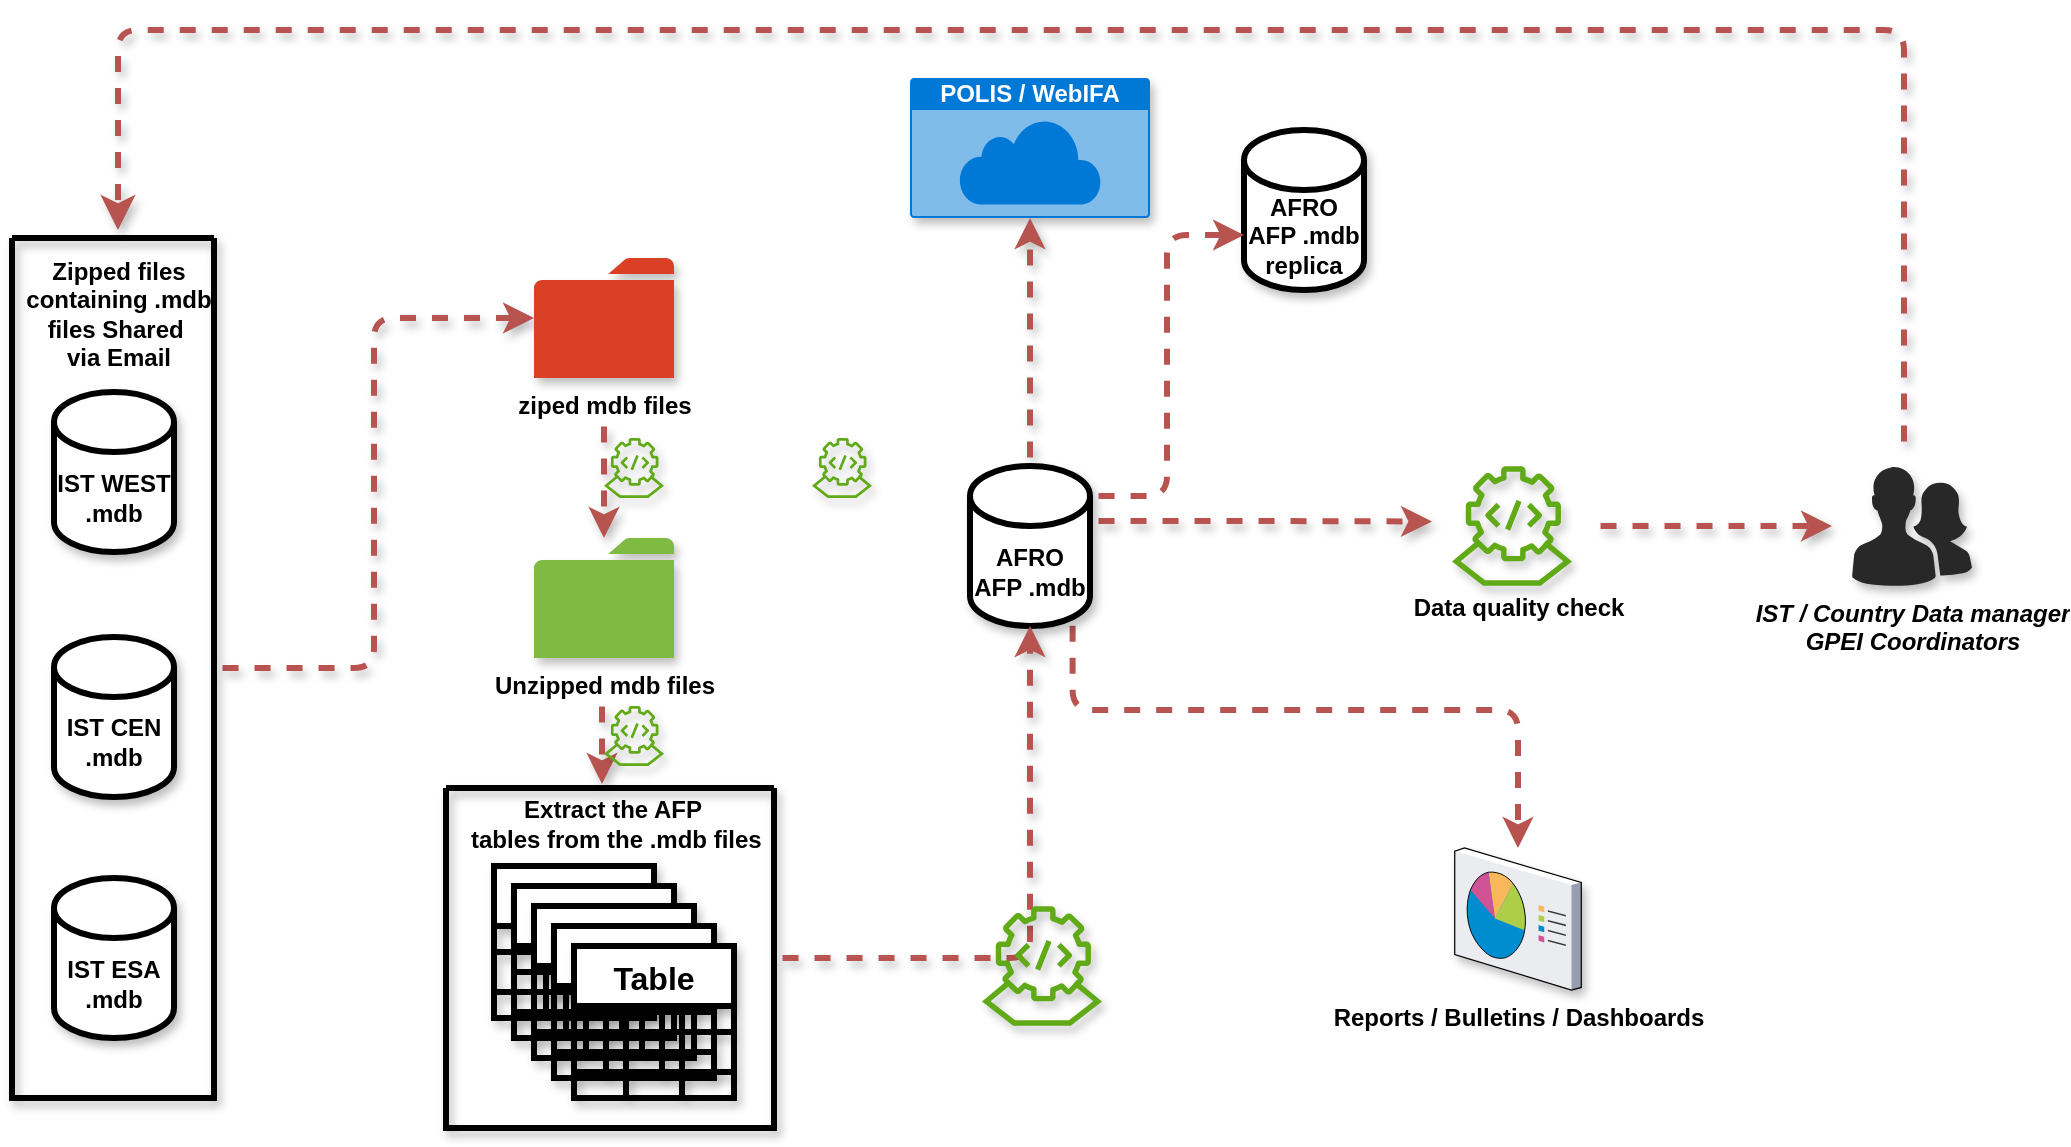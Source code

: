 <mxfile version="24.4.4" type="github">
  <diagram name="Page-1" id="_jBvtWQSh5H69a-jKxZs">
    <mxGraphModel dx="1262" dy="591" grid="1" gridSize="10" guides="1" tooltips="1" connect="1" arrows="1" fold="1" page="1" pageScale="1" pageWidth="1169" pageHeight="827" math="0" shadow="0">
      <root>
        <mxCell id="0" />
        <mxCell id="1" parent="0" />
        <mxCell id="SC9tfXkZUYzUayhjQIrH-4" value="IST CEN&lt;div&gt;.mdb&lt;/div&gt;" style="shape=cylinder3;whiteSpace=wrap;html=1;boundedLbl=1;backgroundOutline=1;size=15;shadow=1;strokeWidth=3;fontStyle=1" parent="1" vertex="1">
          <mxGeometry x="115" y="413.5" width="60" height="80" as="geometry" />
        </mxCell>
        <mxCell id="SC9tfXkZUYzUayhjQIrH-97" style="edgeStyle=orthogonalEdgeStyle;rounded=1;orthogonalLoop=0;jettySize=auto;html=1;exitX=1;exitY=0;exitDx=0;exitDy=27.5;exitPerimeter=0;fixDash=1;flowAnimation=1;fillColor=#f8cecc;strokeColor=#b85450;curved=0;shadow=1;strokeWidth=3;" parent="1" source="SC9tfXkZUYzUayhjQIrH-6" edge="1">
          <mxGeometry relative="1" as="geometry">
            <mxPoint x="804" y="355.75" as="targetPoint" />
          </mxGeometry>
        </mxCell>
        <mxCell id="qxyx-t3NvDunB_X7FSS7-4" style="edgeStyle=orthogonalEdgeStyle;rounded=1;orthogonalLoop=1;jettySize=auto;html=1;exitX=0.855;exitY=1;exitDx=0;exitDy=-4.35;exitPerimeter=0;strokeWidth=3;curved=0;flowAnimation=1;fillColor=#f8cecc;strokeColor=#b85450;" edge="1" parent="1" source="SC9tfXkZUYzUayhjQIrH-6" target="SC9tfXkZUYzUayhjQIrH-104">
          <mxGeometry relative="1" as="geometry">
            <Array as="points">
              <mxPoint x="624" y="450" />
              <mxPoint x="847" y="450" />
            </Array>
          </mxGeometry>
        </mxCell>
        <mxCell id="SC9tfXkZUYzUayhjQIrH-6" value="AFRO AFP .mdb" style="shape=cylinder3;whiteSpace=wrap;html=1;boundedLbl=1;backgroundOutline=1;size=15;shadow=1;strokeWidth=3;fontStyle=1" parent="1" vertex="1">
          <mxGeometry x="573" y="328" width="60" height="80" as="geometry" />
        </mxCell>
        <mxCell id="SC9tfXkZUYzUayhjQIrH-80" style="edgeStyle=orthogonalEdgeStyle;rounded=1;orthogonalLoop=0;jettySize=auto;html=1;exitX=1;exitY=0.5;exitDx=0;exitDy=0;fixDash=1;flowAnimation=1;fillColor=#f8cecc;strokeColor=#b85450;curved=0;shadow=1;strokeWidth=3;" parent="1" source="SC9tfXkZUYzUayhjQIrH-8" target="SC9tfXkZUYzUayhjQIrH-10" edge="1">
          <mxGeometry relative="1" as="geometry" />
        </mxCell>
        <mxCell id="SC9tfXkZUYzUayhjQIrH-8" value="" style="swimlane;startSize=0;shadow=1;strokeWidth=3;fontStyle=1" parent="1" vertex="1">
          <mxGeometry x="94" y="214" width="101" height="430" as="geometry" />
        </mxCell>
        <mxCell id="SC9tfXkZUYzUayhjQIrH-3" value="IST WEST&lt;div&gt;.mdb&lt;/div&gt;" style="shape=cylinder3;whiteSpace=wrap;html=1;boundedLbl=1;backgroundOutline=1;size=15;shadow=1;strokeWidth=3;fontStyle=1" parent="SC9tfXkZUYzUayhjQIrH-8" vertex="1">
          <mxGeometry x="21" y="77" width="60" height="80" as="geometry" />
        </mxCell>
        <mxCell id="SC9tfXkZUYzUayhjQIrH-5" value="IST ESA&lt;div&gt;.mdb&lt;/div&gt;" style="shape=cylinder3;whiteSpace=wrap;html=1;boundedLbl=1;backgroundOutline=1;size=15;shadow=1;strokeWidth=3;fontStyle=1" parent="SC9tfXkZUYzUayhjQIrH-8" vertex="1">
          <mxGeometry x="21" y="320" width="60" height="80" as="geometry" />
        </mxCell>
        <mxCell id="SC9tfXkZUYzUayhjQIrH-9" value="Zipped files&lt;div&gt;containing .mdb&lt;/div&gt;&lt;div&gt;files Shared&amp;nbsp;&lt;div&gt;via Email&lt;/div&gt;&lt;/div&gt;" style="text;html=1;align=center;verticalAlign=middle;resizable=0;points=[];autosize=1;strokeColor=none;fillColor=none;fontStyle=1;shadow=1;strokeWidth=3;" parent="1" vertex="1">
          <mxGeometry x="92" y="217" width="110" height="70" as="geometry" />
        </mxCell>
        <mxCell id="SC9tfXkZUYzUayhjQIrH-10" value="ziped mdb files" style="pointerEvents=1;shadow=1;dashed=0;html=1;strokeColor=none;labelPosition=center;verticalLabelPosition=bottom;verticalAlign=top;outlineConnect=0;align=center;shape=mxgraph.office.concepts.folder;fillColor=#DA4026;strokeWidth=3;fontStyle=1" parent="1" vertex="1">
          <mxGeometry x="355" y="224" width="70" height="60" as="geometry" />
        </mxCell>
        <mxCell id="SC9tfXkZUYzUayhjQIrH-11" value="Unzipped mdb files" style="pointerEvents=1;shadow=1;dashed=0;html=1;strokeColor=none;labelPosition=center;verticalLabelPosition=bottom;verticalAlign=top;outlineConnect=0;align=center;shape=mxgraph.office.concepts.folder;fillColor=#7FBA42;strokeWidth=3;fontStyle=1" parent="1" vertex="1">
          <mxGeometry x="355" y="364" width="70" height="60" as="geometry" />
        </mxCell>
        <mxCell id="SC9tfXkZUYzUayhjQIrH-12" value="Table" style="shape=table;startSize=30;container=1;collapsible=0;childLayout=tableLayout;strokeColor=default;fontSize=16;shadow=1;strokeWidth=3;fontStyle=1" parent="1" vertex="1">
          <mxGeometry x="335" y="528" width="80" height="76" as="geometry" />
        </mxCell>
        <mxCell id="SC9tfXkZUYzUayhjQIrH-13" value="" style="shape=tableRow;horizontal=0;startSize=0;swimlaneHead=0;swimlaneBody=0;strokeColor=inherit;top=0;left=0;bottom=0;right=0;collapsible=0;dropTarget=0;fillColor=none;points=[[0,0.5],[1,0.5]];portConstraint=eastwest;fontSize=16;shadow=1;strokeWidth=3;fontStyle=1" parent="SC9tfXkZUYzUayhjQIrH-12" vertex="1">
          <mxGeometry y="30" width="80" height="13" as="geometry" />
        </mxCell>
        <mxCell id="SC9tfXkZUYzUayhjQIrH-14" value="" style="shape=partialRectangle;html=1;whiteSpace=wrap;connectable=0;strokeColor=inherit;overflow=hidden;fillColor=none;top=0;left=0;bottom=0;right=0;pointerEvents=1;fontSize=16;shadow=1;strokeWidth=3;fontStyle=1" parent="SC9tfXkZUYzUayhjQIrH-13" vertex="1">
          <mxGeometry width="26" height="13" as="geometry">
            <mxRectangle width="26" height="13" as="alternateBounds" />
          </mxGeometry>
        </mxCell>
        <mxCell id="SC9tfXkZUYzUayhjQIrH-15" value="" style="shape=partialRectangle;html=1;whiteSpace=wrap;connectable=0;strokeColor=inherit;overflow=hidden;fillColor=none;top=0;left=0;bottom=0;right=0;pointerEvents=1;fontSize=16;shadow=1;strokeWidth=3;fontStyle=1" parent="SC9tfXkZUYzUayhjQIrH-13" vertex="1">
          <mxGeometry x="26" width="28" height="13" as="geometry">
            <mxRectangle width="28" height="13" as="alternateBounds" />
          </mxGeometry>
        </mxCell>
        <mxCell id="SC9tfXkZUYzUayhjQIrH-16" value="" style="shape=partialRectangle;html=1;whiteSpace=wrap;connectable=0;strokeColor=inherit;overflow=hidden;fillColor=none;top=0;left=0;bottom=0;right=0;pointerEvents=1;fontSize=16;shadow=1;strokeWidth=3;fontStyle=1" parent="SC9tfXkZUYzUayhjQIrH-13" vertex="1">
          <mxGeometry x="54" width="26" height="13" as="geometry">
            <mxRectangle width="26" height="13" as="alternateBounds" />
          </mxGeometry>
        </mxCell>
        <mxCell id="SC9tfXkZUYzUayhjQIrH-17" value="" style="shape=tableRow;horizontal=0;startSize=0;swimlaneHead=0;swimlaneBody=0;strokeColor=inherit;top=0;left=0;bottom=0;right=0;collapsible=0;dropTarget=0;fillColor=none;points=[[0,0.5],[1,0.5]];portConstraint=eastwest;fontSize=16;shadow=1;strokeWidth=3;fontStyle=1" parent="SC9tfXkZUYzUayhjQIrH-12" vertex="1">
          <mxGeometry y="43" width="80" height="20" as="geometry" />
        </mxCell>
        <mxCell id="SC9tfXkZUYzUayhjQIrH-18" value="" style="shape=partialRectangle;html=1;whiteSpace=wrap;connectable=0;strokeColor=inherit;overflow=hidden;fillColor=none;top=0;left=0;bottom=0;right=0;pointerEvents=1;fontSize=16;shadow=1;strokeWidth=3;fontStyle=1" parent="SC9tfXkZUYzUayhjQIrH-17" vertex="1">
          <mxGeometry width="26" height="20" as="geometry">
            <mxRectangle width="26" height="20" as="alternateBounds" />
          </mxGeometry>
        </mxCell>
        <mxCell id="SC9tfXkZUYzUayhjQIrH-19" value="" style="shape=partialRectangle;html=1;whiteSpace=wrap;connectable=0;strokeColor=inherit;overflow=hidden;fillColor=none;top=0;left=0;bottom=0;right=0;pointerEvents=1;fontSize=16;shadow=1;strokeWidth=3;fontStyle=1" parent="SC9tfXkZUYzUayhjQIrH-17" vertex="1">
          <mxGeometry x="26" width="28" height="20" as="geometry">
            <mxRectangle width="28" height="20" as="alternateBounds" />
          </mxGeometry>
        </mxCell>
        <mxCell id="SC9tfXkZUYzUayhjQIrH-20" value="" style="shape=partialRectangle;html=1;whiteSpace=wrap;connectable=0;strokeColor=inherit;overflow=hidden;fillColor=none;top=0;left=0;bottom=0;right=0;pointerEvents=1;fontSize=16;shadow=1;strokeWidth=3;fontStyle=1" parent="SC9tfXkZUYzUayhjQIrH-17" vertex="1">
          <mxGeometry x="54" width="26" height="20" as="geometry">
            <mxRectangle width="26" height="20" as="alternateBounds" />
          </mxGeometry>
        </mxCell>
        <mxCell id="SC9tfXkZUYzUayhjQIrH-21" value="" style="shape=tableRow;horizontal=0;startSize=0;swimlaneHead=0;swimlaneBody=0;strokeColor=inherit;top=0;left=0;bottom=0;right=0;collapsible=0;dropTarget=0;fillColor=none;points=[[0,0.5],[1,0.5]];portConstraint=eastwest;fontSize=16;shadow=1;strokeWidth=3;fontStyle=1" parent="SC9tfXkZUYzUayhjQIrH-12" vertex="1">
          <mxGeometry y="63" width="80" height="13" as="geometry" />
        </mxCell>
        <mxCell id="SC9tfXkZUYzUayhjQIrH-22" value="" style="shape=partialRectangle;html=1;whiteSpace=wrap;connectable=0;strokeColor=inherit;overflow=hidden;fillColor=none;top=0;left=0;bottom=0;right=0;pointerEvents=1;fontSize=16;shadow=1;strokeWidth=3;fontStyle=1" parent="SC9tfXkZUYzUayhjQIrH-21" vertex="1">
          <mxGeometry width="26" height="13" as="geometry">
            <mxRectangle width="26" height="13" as="alternateBounds" />
          </mxGeometry>
        </mxCell>
        <mxCell id="SC9tfXkZUYzUayhjQIrH-23" value="" style="shape=partialRectangle;html=1;whiteSpace=wrap;connectable=0;strokeColor=inherit;overflow=hidden;fillColor=none;top=0;left=0;bottom=0;right=0;pointerEvents=1;fontSize=16;shadow=1;strokeWidth=3;fontStyle=1" parent="SC9tfXkZUYzUayhjQIrH-21" vertex="1">
          <mxGeometry x="26" width="28" height="13" as="geometry">
            <mxRectangle width="28" height="13" as="alternateBounds" />
          </mxGeometry>
        </mxCell>
        <mxCell id="SC9tfXkZUYzUayhjQIrH-24" value="" style="shape=partialRectangle;html=1;whiteSpace=wrap;connectable=0;strokeColor=inherit;overflow=hidden;fillColor=none;top=0;left=0;bottom=0;right=0;pointerEvents=1;fontSize=16;shadow=1;strokeWidth=3;fontStyle=1" parent="SC9tfXkZUYzUayhjQIrH-21" vertex="1">
          <mxGeometry x="54" width="26" height="13" as="geometry">
            <mxRectangle width="26" height="13" as="alternateBounds" />
          </mxGeometry>
        </mxCell>
        <mxCell id="SC9tfXkZUYzUayhjQIrH-25" value="Table" style="shape=table;startSize=30;container=1;collapsible=0;childLayout=tableLayout;strokeColor=default;fontSize=16;shadow=1;strokeWidth=3;fontStyle=1" parent="1" vertex="1">
          <mxGeometry x="345" y="538" width="80" height="76" as="geometry" />
        </mxCell>
        <mxCell id="SC9tfXkZUYzUayhjQIrH-26" value="" style="shape=tableRow;horizontal=0;startSize=0;swimlaneHead=0;swimlaneBody=0;strokeColor=inherit;top=0;left=0;bottom=0;right=0;collapsible=0;dropTarget=0;fillColor=none;points=[[0,0.5],[1,0.5]];portConstraint=eastwest;fontSize=16;shadow=1;strokeWidth=3;fontStyle=1" parent="SC9tfXkZUYzUayhjQIrH-25" vertex="1">
          <mxGeometry y="30" width="80" height="13" as="geometry" />
        </mxCell>
        <mxCell id="SC9tfXkZUYzUayhjQIrH-27" value="" style="shape=partialRectangle;html=1;whiteSpace=wrap;connectable=0;strokeColor=inherit;overflow=hidden;fillColor=none;top=0;left=0;bottom=0;right=0;pointerEvents=1;fontSize=16;shadow=1;strokeWidth=3;fontStyle=1" parent="SC9tfXkZUYzUayhjQIrH-26" vertex="1">
          <mxGeometry width="26" height="13" as="geometry">
            <mxRectangle width="26" height="13" as="alternateBounds" />
          </mxGeometry>
        </mxCell>
        <mxCell id="SC9tfXkZUYzUayhjQIrH-28" value="" style="shape=partialRectangle;html=1;whiteSpace=wrap;connectable=0;strokeColor=inherit;overflow=hidden;fillColor=none;top=0;left=0;bottom=0;right=0;pointerEvents=1;fontSize=16;shadow=1;strokeWidth=3;fontStyle=1" parent="SC9tfXkZUYzUayhjQIrH-26" vertex="1">
          <mxGeometry x="26" width="28" height="13" as="geometry">
            <mxRectangle width="28" height="13" as="alternateBounds" />
          </mxGeometry>
        </mxCell>
        <mxCell id="SC9tfXkZUYzUayhjQIrH-29" value="" style="shape=partialRectangle;html=1;whiteSpace=wrap;connectable=0;strokeColor=inherit;overflow=hidden;fillColor=none;top=0;left=0;bottom=0;right=0;pointerEvents=1;fontSize=16;shadow=1;strokeWidth=3;fontStyle=1" parent="SC9tfXkZUYzUayhjQIrH-26" vertex="1">
          <mxGeometry x="54" width="26" height="13" as="geometry">
            <mxRectangle width="26" height="13" as="alternateBounds" />
          </mxGeometry>
        </mxCell>
        <mxCell id="SC9tfXkZUYzUayhjQIrH-30" value="" style="shape=tableRow;horizontal=0;startSize=0;swimlaneHead=0;swimlaneBody=0;strokeColor=inherit;top=0;left=0;bottom=0;right=0;collapsible=0;dropTarget=0;fillColor=none;points=[[0,0.5],[1,0.5]];portConstraint=eastwest;fontSize=16;shadow=1;strokeWidth=3;fontStyle=1" parent="SC9tfXkZUYzUayhjQIrH-25" vertex="1">
          <mxGeometry y="43" width="80" height="20" as="geometry" />
        </mxCell>
        <mxCell id="SC9tfXkZUYzUayhjQIrH-31" value="" style="shape=partialRectangle;html=1;whiteSpace=wrap;connectable=0;strokeColor=inherit;overflow=hidden;fillColor=none;top=0;left=0;bottom=0;right=0;pointerEvents=1;fontSize=16;shadow=1;strokeWidth=3;fontStyle=1" parent="SC9tfXkZUYzUayhjQIrH-30" vertex="1">
          <mxGeometry width="26" height="20" as="geometry">
            <mxRectangle width="26" height="20" as="alternateBounds" />
          </mxGeometry>
        </mxCell>
        <mxCell id="SC9tfXkZUYzUayhjQIrH-32" value="" style="shape=partialRectangle;html=1;whiteSpace=wrap;connectable=0;strokeColor=inherit;overflow=hidden;fillColor=none;top=0;left=0;bottom=0;right=0;pointerEvents=1;fontSize=16;shadow=1;strokeWidth=3;fontStyle=1" parent="SC9tfXkZUYzUayhjQIrH-30" vertex="1">
          <mxGeometry x="26" width="28" height="20" as="geometry">
            <mxRectangle width="28" height="20" as="alternateBounds" />
          </mxGeometry>
        </mxCell>
        <mxCell id="SC9tfXkZUYzUayhjQIrH-33" value="" style="shape=partialRectangle;html=1;whiteSpace=wrap;connectable=0;strokeColor=inherit;overflow=hidden;fillColor=none;top=0;left=0;bottom=0;right=0;pointerEvents=1;fontSize=16;shadow=1;strokeWidth=3;fontStyle=1" parent="SC9tfXkZUYzUayhjQIrH-30" vertex="1">
          <mxGeometry x="54" width="26" height="20" as="geometry">
            <mxRectangle width="26" height="20" as="alternateBounds" />
          </mxGeometry>
        </mxCell>
        <mxCell id="SC9tfXkZUYzUayhjQIrH-34" value="" style="shape=tableRow;horizontal=0;startSize=0;swimlaneHead=0;swimlaneBody=0;strokeColor=inherit;top=0;left=0;bottom=0;right=0;collapsible=0;dropTarget=0;fillColor=none;points=[[0,0.5],[1,0.5]];portConstraint=eastwest;fontSize=16;shadow=1;strokeWidth=3;fontStyle=1" parent="SC9tfXkZUYzUayhjQIrH-25" vertex="1">
          <mxGeometry y="63" width="80" height="13" as="geometry" />
        </mxCell>
        <mxCell id="SC9tfXkZUYzUayhjQIrH-35" value="" style="shape=partialRectangle;html=1;whiteSpace=wrap;connectable=0;strokeColor=inherit;overflow=hidden;fillColor=none;top=0;left=0;bottom=0;right=0;pointerEvents=1;fontSize=16;shadow=1;strokeWidth=3;fontStyle=1" parent="SC9tfXkZUYzUayhjQIrH-34" vertex="1">
          <mxGeometry width="26" height="13" as="geometry">
            <mxRectangle width="26" height="13" as="alternateBounds" />
          </mxGeometry>
        </mxCell>
        <mxCell id="SC9tfXkZUYzUayhjQIrH-36" value="" style="shape=partialRectangle;html=1;whiteSpace=wrap;connectable=0;strokeColor=inherit;overflow=hidden;fillColor=none;top=0;left=0;bottom=0;right=0;pointerEvents=1;fontSize=16;shadow=1;strokeWidth=3;fontStyle=1" parent="SC9tfXkZUYzUayhjQIrH-34" vertex="1">
          <mxGeometry x="26" width="28" height="13" as="geometry">
            <mxRectangle width="28" height="13" as="alternateBounds" />
          </mxGeometry>
        </mxCell>
        <mxCell id="SC9tfXkZUYzUayhjQIrH-37" value="" style="shape=partialRectangle;html=1;whiteSpace=wrap;connectable=0;strokeColor=inherit;overflow=hidden;fillColor=none;top=0;left=0;bottom=0;right=0;pointerEvents=1;fontSize=16;shadow=1;strokeWidth=3;fontStyle=1" parent="SC9tfXkZUYzUayhjQIrH-34" vertex="1">
          <mxGeometry x="54" width="26" height="13" as="geometry">
            <mxRectangle width="26" height="13" as="alternateBounds" />
          </mxGeometry>
        </mxCell>
        <mxCell id="SC9tfXkZUYzUayhjQIrH-38" value="Table" style="shape=table;startSize=30;container=1;collapsible=0;childLayout=tableLayout;strokeColor=default;fontSize=16;shadow=1;strokeWidth=3;fontStyle=1" parent="1" vertex="1">
          <mxGeometry x="355" y="548" width="80" height="76" as="geometry" />
        </mxCell>
        <mxCell id="SC9tfXkZUYzUayhjQIrH-39" value="" style="shape=tableRow;horizontal=0;startSize=0;swimlaneHead=0;swimlaneBody=0;strokeColor=inherit;top=0;left=0;bottom=0;right=0;collapsible=0;dropTarget=0;fillColor=none;points=[[0,0.5],[1,0.5]];portConstraint=eastwest;fontSize=16;shadow=1;strokeWidth=3;fontStyle=1" parent="SC9tfXkZUYzUayhjQIrH-38" vertex="1">
          <mxGeometry y="30" width="80" height="13" as="geometry" />
        </mxCell>
        <mxCell id="SC9tfXkZUYzUayhjQIrH-40" value="" style="shape=partialRectangle;html=1;whiteSpace=wrap;connectable=0;strokeColor=inherit;overflow=hidden;fillColor=none;top=0;left=0;bottom=0;right=0;pointerEvents=1;fontSize=16;shadow=1;strokeWidth=3;fontStyle=1" parent="SC9tfXkZUYzUayhjQIrH-39" vertex="1">
          <mxGeometry width="26" height="13" as="geometry">
            <mxRectangle width="26" height="13" as="alternateBounds" />
          </mxGeometry>
        </mxCell>
        <mxCell id="SC9tfXkZUYzUayhjQIrH-41" value="" style="shape=partialRectangle;html=1;whiteSpace=wrap;connectable=0;strokeColor=inherit;overflow=hidden;fillColor=none;top=0;left=0;bottom=0;right=0;pointerEvents=1;fontSize=16;shadow=1;strokeWidth=3;fontStyle=1" parent="SC9tfXkZUYzUayhjQIrH-39" vertex="1">
          <mxGeometry x="26" width="28" height="13" as="geometry">
            <mxRectangle width="28" height="13" as="alternateBounds" />
          </mxGeometry>
        </mxCell>
        <mxCell id="SC9tfXkZUYzUayhjQIrH-42" value="" style="shape=partialRectangle;html=1;whiteSpace=wrap;connectable=0;strokeColor=inherit;overflow=hidden;fillColor=none;top=0;left=0;bottom=0;right=0;pointerEvents=1;fontSize=16;shadow=1;strokeWidth=3;fontStyle=1" parent="SC9tfXkZUYzUayhjQIrH-39" vertex="1">
          <mxGeometry x="54" width="26" height="13" as="geometry">
            <mxRectangle width="26" height="13" as="alternateBounds" />
          </mxGeometry>
        </mxCell>
        <mxCell id="SC9tfXkZUYzUayhjQIrH-43" value="" style="shape=tableRow;horizontal=0;startSize=0;swimlaneHead=0;swimlaneBody=0;strokeColor=inherit;top=0;left=0;bottom=0;right=0;collapsible=0;dropTarget=0;fillColor=none;points=[[0,0.5],[1,0.5]];portConstraint=eastwest;fontSize=16;shadow=1;strokeWidth=3;fontStyle=1" parent="SC9tfXkZUYzUayhjQIrH-38" vertex="1">
          <mxGeometry y="43" width="80" height="20" as="geometry" />
        </mxCell>
        <mxCell id="SC9tfXkZUYzUayhjQIrH-44" value="" style="shape=partialRectangle;html=1;whiteSpace=wrap;connectable=0;strokeColor=inherit;overflow=hidden;fillColor=none;top=0;left=0;bottom=0;right=0;pointerEvents=1;fontSize=16;shadow=1;strokeWidth=3;fontStyle=1" parent="SC9tfXkZUYzUayhjQIrH-43" vertex="1">
          <mxGeometry width="26" height="20" as="geometry">
            <mxRectangle width="26" height="20" as="alternateBounds" />
          </mxGeometry>
        </mxCell>
        <mxCell id="SC9tfXkZUYzUayhjQIrH-45" value="" style="shape=partialRectangle;html=1;whiteSpace=wrap;connectable=0;strokeColor=inherit;overflow=hidden;fillColor=none;top=0;left=0;bottom=0;right=0;pointerEvents=1;fontSize=16;shadow=1;strokeWidth=3;fontStyle=1" parent="SC9tfXkZUYzUayhjQIrH-43" vertex="1">
          <mxGeometry x="26" width="28" height="20" as="geometry">
            <mxRectangle width="28" height="20" as="alternateBounds" />
          </mxGeometry>
        </mxCell>
        <mxCell id="SC9tfXkZUYzUayhjQIrH-46" value="" style="shape=partialRectangle;html=1;whiteSpace=wrap;connectable=0;strokeColor=inherit;overflow=hidden;fillColor=none;top=0;left=0;bottom=0;right=0;pointerEvents=1;fontSize=16;shadow=1;strokeWidth=3;fontStyle=1" parent="SC9tfXkZUYzUayhjQIrH-43" vertex="1">
          <mxGeometry x="54" width="26" height="20" as="geometry">
            <mxRectangle width="26" height="20" as="alternateBounds" />
          </mxGeometry>
        </mxCell>
        <mxCell id="SC9tfXkZUYzUayhjQIrH-47" value="" style="shape=tableRow;horizontal=0;startSize=0;swimlaneHead=0;swimlaneBody=0;strokeColor=inherit;top=0;left=0;bottom=0;right=0;collapsible=0;dropTarget=0;fillColor=none;points=[[0,0.5],[1,0.5]];portConstraint=eastwest;fontSize=16;shadow=1;strokeWidth=3;fontStyle=1" parent="SC9tfXkZUYzUayhjQIrH-38" vertex="1">
          <mxGeometry y="63" width="80" height="13" as="geometry" />
        </mxCell>
        <mxCell id="SC9tfXkZUYzUayhjQIrH-48" value="" style="shape=partialRectangle;html=1;whiteSpace=wrap;connectable=0;strokeColor=inherit;overflow=hidden;fillColor=none;top=0;left=0;bottom=0;right=0;pointerEvents=1;fontSize=16;shadow=1;strokeWidth=3;fontStyle=1" parent="SC9tfXkZUYzUayhjQIrH-47" vertex="1">
          <mxGeometry width="26" height="13" as="geometry">
            <mxRectangle width="26" height="13" as="alternateBounds" />
          </mxGeometry>
        </mxCell>
        <mxCell id="SC9tfXkZUYzUayhjQIrH-49" value="" style="shape=partialRectangle;html=1;whiteSpace=wrap;connectable=0;strokeColor=inherit;overflow=hidden;fillColor=none;top=0;left=0;bottom=0;right=0;pointerEvents=1;fontSize=16;shadow=1;strokeWidth=3;fontStyle=1" parent="SC9tfXkZUYzUayhjQIrH-47" vertex="1">
          <mxGeometry x="26" width="28" height="13" as="geometry">
            <mxRectangle width="28" height="13" as="alternateBounds" />
          </mxGeometry>
        </mxCell>
        <mxCell id="SC9tfXkZUYzUayhjQIrH-50" value="" style="shape=partialRectangle;html=1;whiteSpace=wrap;connectable=0;strokeColor=inherit;overflow=hidden;fillColor=none;top=0;left=0;bottom=0;right=0;pointerEvents=1;fontSize=16;shadow=1;strokeWidth=3;fontStyle=1" parent="SC9tfXkZUYzUayhjQIrH-47" vertex="1">
          <mxGeometry x="54" width="26" height="13" as="geometry">
            <mxRectangle width="26" height="13" as="alternateBounds" />
          </mxGeometry>
        </mxCell>
        <mxCell id="SC9tfXkZUYzUayhjQIrH-51" value="Table" style="shape=table;startSize=30;container=1;collapsible=0;childLayout=tableLayout;strokeColor=default;fontSize=16;shadow=1;strokeWidth=3;fontStyle=1" parent="1" vertex="1">
          <mxGeometry x="365" y="558" width="80" height="76" as="geometry" />
        </mxCell>
        <mxCell id="SC9tfXkZUYzUayhjQIrH-52" value="" style="shape=tableRow;horizontal=0;startSize=0;swimlaneHead=0;swimlaneBody=0;strokeColor=inherit;top=0;left=0;bottom=0;right=0;collapsible=0;dropTarget=0;fillColor=none;points=[[0,0.5],[1,0.5]];portConstraint=eastwest;fontSize=16;shadow=1;strokeWidth=3;fontStyle=1" parent="SC9tfXkZUYzUayhjQIrH-51" vertex="1">
          <mxGeometry y="30" width="80" height="13" as="geometry" />
        </mxCell>
        <mxCell id="SC9tfXkZUYzUayhjQIrH-53" value="" style="shape=partialRectangle;html=1;whiteSpace=wrap;connectable=0;strokeColor=inherit;overflow=hidden;fillColor=none;top=0;left=0;bottom=0;right=0;pointerEvents=1;fontSize=16;shadow=1;strokeWidth=3;fontStyle=1" parent="SC9tfXkZUYzUayhjQIrH-52" vertex="1">
          <mxGeometry width="26" height="13" as="geometry">
            <mxRectangle width="26" height="13" as="alternateBounds" />
          </mxGeometry>
        </mxCell>
        <mxCell id="SC9tfXkZUYzUayhjQIrH-54" value="" style="shape=partialRectangle;html=1;whiteSpace=wrap;connectable=0;strokeColor=inherit;overflow=hidden;fillColor=none;top=0;left=0;bottom=0;right=0;pointerEvents=1;fontSize=16;shadow=1;strokeWidth=3;fontStyle=1" parent="SC9tfXkZUYzUayhjQIrH-52" vertex="1">
          <mxGeometry x="26" width="28" height="13" as="geometry">
            <mxRectangle width="28" height="13" as="alternateBounds" />
          </mxGeometry>
        </mxCell>
        <mxCell id="SC9tfXkZUYzUayhjQIrH-55" value="" style="shape=partialRectangle;html=1;whiteSpace=wrap;connectable=0;strokeColor=inherit;overflow=hidden;fillColor=none;top=0;left=0;bottom=0;right=0;pointerEvents=1;fontSize=16;shadow=1;strokeWidth=3;fontStyle=1" parent="SC9tfXkZUYzUayhjQIrH-52" vertex="1">
          <mxGeometry x="54" width="26" height="13" as="geometry">
            <mxRectangle width="26" height="13" as="alternateBounds" />
          </mxGeometry>
        </mxCell>
        <mxCell id="SC9tfXkZUYzUayhjQIrH-56" value="" style="shape=tableRow;horizontal=0;startSize=0;swimlaneHead=0;swimlaneBody=0;strokeColor=inherit;top=0;left=0;bottom=0;right=0;collapsible=0;dropTarget=0;fillColor=none;points=[[0,0.5],[1,0.5]];portConstraint=eastwest;fontSize=16;shadow=1;strokeWidth=3;fontStyle=1" parent="SC9tfXkZUYzUayhjQIrH-51" vertex="1">
          <mxGeometry y="43" width="80" height="20" as="geometry" />
        </mxCell>
        <mxCell id="SC9tfXkZUYzUayhjQIrH-57" value="" style="shape=partialRectangle;html=1;whiteSpace=wrap;connectable=0;strokeColor=inherit;overflow=hidden;fillColor=none;top=0;left=0;bottom=0;right=0;pointerEvents=1;fontSize=16;shadow=1;strokeWidth=3;fontStyle=1" parent="SC9tfXkZUYzUayhjQIrH-56" vertex="1">
          <mxGeometry width="26" height="20" as="geometry">
            <mxRectangle width="26" height="20" as="alternateBounds" />
          </mxGeometry>
        </mxCell>
        <mxCell id="SC9tfXkZUYzUayhjQIrH-58" value="" style="shape=partialRectangle;html=1;whiteSpace=wrap;connectable=0;strokeColor=inherit;overflow=hidden;fillColor=none;top=0;left=0;bottom=0;right=0;pointerEvents=1;fontSize=16;shadow=1;strokeWidth=3;fontStyle=1" parent="SC9tfXkZUYzUayhjQIrH-56" vertex="1">
          <mxGeometry x="26" width="28" height="20" as="geometry">
            <mxRectangle width="28" height="20" as="alternateBounds" />
          </mxGeometry>
        </mxCell>
        <mxCell id="SC9tfXkZUYzUayhjQIrH-59" value="" style="shape=partialRectangle;html=1;whiteSpace=wrap;connectable=0;strokeColor=inherit;overflow=hidden;fillColor=none;top=0;left=0;bottom=0;right=0;pointerEvents=1;fontSize=16;shadow=1;strokeWidth=3;fontStyle=1" parent="SC9tfXkZUYzUayhjQIrH-56" vertex="1">
          <mxGeometry x="54" width="26" height="20" as="geometry">
            <mxRectangle width="26" height="20" as="alternateBounds" />
          </mxGeometry>
        </mxCell>
        <mxCell id="SC9tfXkZUYzUayhjQIrH-60" value="" style="shape=tableRow;horizontal=0;startSize=0;swimlaneHead=0;swimlaneBody=0;strokeColor=inherit;top=0;left=0;bottom=0;right=0;collapsible=0;dropTarget=0;fillColor=none;points=[[0,0.5],[1,0.5]];portConstraint=eastwest;fontSize=16;shadow=1;strokeWidth=3;fontStyle=1" parent="SC9tfXkZUYzUayhjQIrH-51" vertex="1">
          <mxGeometry y="63" width="80" height="13" as="geometry" />
        </mxCell>
        <mxCell id="SC9tfXkZUYzUayhjQIrH-61" value="" style="shape=partialRectangle;html=1;whiteSpace=wrap;connectable=0;strokeColor=inherit;overflow=hidden;fillColor=none;top=0;left=0;bottom=0;right=0;pointerEvents=1;fontSize=16;shadow=1;strokeWidth=3;fontStyle=1" parent="SC9tfXkZUYzUayhjQIrH-60" vertex="1">
          <mxGeometry width="26" height="13" as="geometry">
            <mxRectangle width="26" height="13" as="alternateBounds" />
          </mxGeometry>
        </mxCell>
        <mxCell id="SC9tfXkZUYzUayhjQIrH-62" value="" style="shape=partialRectangle;html=1;whiteSpace=wrap;connectable=0;strokeColor=inherit;overflow=hidden;fillColor=none;top=0;left=0;bottom=0;right=0;pointerEvents=1;fontSize=16;shadow=1;strokeWidth=3;fontStyle=1" parent="SC9tfXkZUYzUayhjQIrH-60" vertex="1">
          <mxGeometry x="26" width="28" height="13" as="geometry">
            <mxRectangle width="28" height="13" as="alternateBounds" />
          </mxGeometry>
        </mxCell>
        <mxCell id="SC9tfXkZUYzUayhjQIrH-63" value="" style="shape=partialRectangle;html=1;whiteSpace=wrap;connectable=0;strokeColor=inherit;overflow=hidden;fillColor=none;top=0;left=0;bottom=0;right=0;pointerEvents=1;fontSize=16;shadow=1;strokeWidth=3;fontStyle=1" parent="SC9tfXkZUYzUayhjQIrH-60" vertex="1">
          <mxGeometry x="54" width="26" height="13" as="geometry">
            <mxRectangle width="26" height="13" as="alternateBounds" />
          </mxGeometry>
        </mxCell>
        <mxCell id="SC9tfXkZUYzUayhjQIrH-64" value="Table" style="shape=table;startSize=30;container=1;collapsible=0;childLayout=tableLayout;strokeColor=default;fontSize=16;shadow=1;strokeWidth=3;fontStyle=1" parent="1" vertex="1">
          <mxGeometry x="375" y="568" width="80" height="76" as="geometry" />
        </mxCell>
        <mxCell id="SC9tfXkZUYzUayhjQIrH-65" value="" style="shape=tableRow;horizontal=0;startSize=0;swimlaneHead=0;swimlaneBody=0;strokeColor=inherit;top=0;left=0;bottom=0;right=0;collapsible=0;dropTarget=0;fillColor=none;points=[[0,0.5],[1,0.5]];portConstraint=eastwest;fontSize=16;shadow=1;strokeWidth=3;fontStyle=1" parent="SC9tfXkZUYzUayhjQIrH-64" vertex="1">
          <mxGeometry y="30" width="80" height="13" as="geometry" />
        </mxCell>
        <mxCell id="SC9tfXkZUYzUayhjQIrH-66" value="" style="shape=partialRectangle;html=1;whiteSpace=wrap;connectable=0;strokeColor=inherit;overflow=hidden;fillColor=none;top=0;left=0;bottom=0;right=0;pointerEvents=1;fontSize=16;shadow=1;strokeWidth=3;fontStyle=1" parent="SC9tfXkZUYzUayhjQIrH-65" vertex="1">
          <mxGeometry width="26" height="13" as="geometry">
            <mxRectangle width="26" height="13" as="alternateBounds" />
          </mxGeometry>
        </mxCell>
        <mxCell id="SC9tfXkZUYzUayhjQIrH-67" value="" style="shape=partialRectangle;html=1;whiteSpace=wrap;connectable=0;strokeColor=inherit;overflow=hidden;fillColor=none;top=0;left=0;bottom=0;right=0;pointerEvents=1;fontSize=16;shadow=1;strokeWidth=3;fontStyle=1" parent="SC9tfXkZUYzUayhjQIrH-65" vertex="1">
          <mxGeometry x="26" width="28" height="13" as="geometry">
            <mxRectangle width="28" height="13" as="alternateBounds" />
          </mxGeometry>
        </mxCell>
        <mxCell id="SC9tfXkZUYzUayhjQIrH-68" value="" style="shape=partialRectangle;html=1;whiteSpace=wrap;connectable=0;strokeColor=inherit;overflow=hidden;fillColor=none;top=0;left=0;bottom=0;right=0;pointerEvents=1;fontSize=16;shadow=1;strokeWidth=3;fontStyle=1" parent="SC9tfXkZUYzUayhjQIrH-65" vertex="1">
          <mxGeometry x="54" width="26" height="13" as="geometry">
            <mxRectangle width="26" height="13" as="alternateBounds" />
          </mxGeometry>
        </mxCell>
        <mxCell id="SC9tfXkZUYzUayhjQIrH-69" value="" style="shape=tableRow;horizontal=0;startSize=0;swimlaneHead=0;swimlaneBody=0;strokeColor=inherit;top=0;left=0;bottom=0;right=0;collapsible=0;dropTarget=0;fillColor=none;points=[[0,0.5],[1,0.5]];portConstraint=eastwest;fontSize=16;shadow=1;strokeWidth=3;fontStyle=1" parent="SC9tfXkZUYzUayhjQIrH-64" vertex="1">
          <mxGeometry y="43" width="80" height="20" as="geometry" />
        </mxCell>
        <mxCell id="SC9tfXkZUYzUayhjQIrH-70" value="" style="shape=partialRectangle;html=1;whiteSpace=wrap;connectable=0;strokeColor=inherit;overflow=hidden;fillColor=none;top=0;left=0;bottom=0;right=0;pointerEvents=1;fontSize=16;shadow=1;strokeWidth=3;fontStyle=1" parent="SC9tfXkZUYzUayhjQIrH-69" vertex="1">
          <mxGeometry width="26" height="20" as="geometry">
            <mxRectangle width="26" height="20" as="alternateBounds" />
          </mxGeometry>
        </mxCell>
        <mxCell id="SC9tfXkZUYzUayhjQIrH-71" value="" style="shape=partialRectangle;html=1;whiteSpace=wrap;connectable=0;strokeColor=inherit;overflow=hidden;fillColor=none;top=0;left=0;bottom=0;right=0;pointerEvents=1;fontSize=16;shadow=1;strokeWidth=3;fontStyle=1" parent="SC9tfXkZUYzUayhjQIrH-69" vertex="1">
          <mxGeometry x="26" width="28" height="20" as="geometry">
            <mxRectangle width="28" height="20" as="alternateBounds" />
          </mxGeometry>
        </mxCell>
        <mxCell id="SC9tfXkZUYzUayhjQIrH-72" value="" style="shape=partialRectangle;html=1;whiteSpace=wrap;connectable=0;strokeColor=inherit;overflow=hidden;fillColor=none;top=0;left=0;bottom=0;right=0;pointerEvents=1;fontSize=16;shadow=1;strokeWidth=3;fontStyle=1" parent="SC9tfXkZUYzUayhjQIrH-69" vertex="1">
          <mxGeometry x="54" width="26" height="20" as="geometry">
            <mxRectangle width="26" height="20" as="alternateBounds" />
          </mxGeometry>
        </mxCell>
        <mxCell id="SC9tfXkZUYzUayhjQIrH-73" value="" style="shape=tableRow;horizontal=0;startSize=0;swimlaneHead=0;swimlaneBody=0;strokeColor=inherit;top=0;left=0;bottom=0;right=0;collapsible=0;dropTarget=0;fillColor=none;points=[[0,0.5],[1,0.5]];portConstraint=eastwest;fontSize=16;shadow=1;strokeWidth=3;fontStyle=1" parent="SC9tfXkZUYzUayhjQIrH-64" vertex="1">
          <mxGeometry y="63" width="80" height="13" as="geometry" />
        </mxCell>
        <mxCell id="SC9tfXkZUYzUayhjQIrH-74" value="" style="shape=partialRectangle;html=1;whiteSpace=wrap;connectable=0;strokeColor=inherit;overflow=hidden;fillColor=none;top=0;left=0;bottom=0;right=0;pointerEvents=1;fontSize=16;shadow=1;strokeWidth=3;fontStyle=1" parent="SC9tfXkZUYzUayhjQIrH-73" vertex="1">
          <mxGeometry width="26" height="13" as="geometry">
            <mxRectangle width="26" height="13" as="alternateBounds" />
          </mxGeometry>
        </mxCell>
        <mxCell id="SC9tfXkZUYzUayhjQIrH-75" value="" style="shape=partialRectangle;html=1;whiteSpace=wrap;connectable=0;strokeColor=inherit;overflow=hidden;fillColor=none;top=0;left=0;bottom=0;right=0;pointerEvents=1;fontSize=16;shadow=1;strokeWidth=3;fontStyle=1" parent="SC9tfXkZUYzUayhjQIrH-73" vertex="1">
          <mxGeometry x="26" width="28" height="13" as="geometry">
            <mxRectangle width="28" height="13" as="alternateBounds" />
          </mxGeometry>
        </mxCell>
        <mxCell id="SC9tfXkZUYzUayhjQIrH-76" value="" style="shape=partialRectangle;html=1;whiteSpace=wrap;connectable=0;strokeColor=inherit;overflow=hidden;fillColor=none;top=0;left=0;bottom=0;right=0;pointerEvents=1;fontSize=16;shadow=1;strokeWidth=3;fontStyle=1" parent="SC9tfXkZUYzUayhjQIrH-73" vertex="1">
          <mxGeometry x="54" width="26" height="13" as="geometry">
            <mxRectangle width="26" height="13" as="alternateBounds" />
          </mxGeometry>
        </mxCell>
        <mxCell id="SC9tfXkZUYzUayhjQIrH-82" value="" style="swimlane;startSize=0;shadow=1;strokeWidth=3;fontStyle=1" parent="1" vertex="1">
          <mxGeometry x="311" y="489" width="164" height="170" as="geometry" />
        </mxCell>
        <mxCell id="SC9tfXkZUYzUayhjQIrH-83" value="" style="endArrow=classic;html=1;rounded=1;orthogonalLoop=0;fixDash=1;flowAnimation=1;fillColor=#f8cecc;strokeColor=#b85450;curved=0;shadow=1;strokeWidth=3;" parent="1" target="SC9tfXkZUYzUayhjQIrH-11" edge="1">
          <mxGeometry width="50" height="50" relative="1" as="geometry">
            <mxPoint x="390" y="304" as="sourcePoint" />
            <mxPoint x="459" y="354" as="targetPoint" />
          </mxGeometry>
        </mxCell>
        <mxCell id="SC9tfXkZUYzUayhjQIrH-84" value="Extract the AFP&lt;div&gt;&amp;nbsp;tables from the .mdb files&lt;/div&gt;" style="text;html=1;align=center;verticalAlign=middle;resizable=0;points=[];autosize=1;strokeColor=none;fillColor=none;fontStyle=1;shadow=1;strokeWidth=3;" parent="1" vertex="1">
          <mxGeometry x="314" y="487" width="160" height="40" as="geometry" />
        </mxCell>
        <mxCell id="SC9tfXkZUYzUayhjQIrH-85" value="" style="endArrow=classic;html=1;rounded=1;orthogonalLoop=0;fixDash=1;flowAnimation=1;fillColor=#f8cecc;strokeColor=#b85450;curved=0;shadow=1;strokeWidth=3;" parent="1" edge="1">
          <mxGeometry width="50" height="50" relative="1" as="geometry">
            <mxPoint x="389" y="444" as="sourcePoint" />
            <mxPoint x="389" y="487" as="targetPoint" />
          </mxGeometry>
        </mxCell>
        <mxCell id="SC9tfXkZUYzUayhjQIrH-90" style="edgeStyle=orthogonalEdgeStyle;rounded=1;orthogonalLoop=0;jettySize=auto;html=1;exitX=1;exitY=0.5;exitDx=0;exitDy=0;entryX=0.5;entryY=1;entryDx=0;entryDy=0;entryPerimeter=0;fixDash=1;flowAnimation=1;fillColor=#f8cecc;strokeColor=#b85450;curved=0;shadow=1;strokeWidth=3;" parent="1" source="SC9tfXkZUYzUayhjQIrH-82" target="SC9tfXkZUYzUayhjQIrH-6" edge="1">
          <mxGeometry relative="1" as="geometry" />
        </mxCell>
        <mxCell id="SC9tfXkZUYzUayhjQIrH-87" value="" style="outlineConnect=0;fontColor=#ffffff;fillColor=#60a917;strokeColor=#2D7600;dashed=0;verticalLabelPosition=bottom;verticalAlign=top;align=center;html=1;fontSize=12;fontStyle=1;aspect=fixed;shape=mxgraph.aws4.mainframe_modernization_compiler;gradientColor=none;shadow=1;strokeWidth=3;" parent="1" vertex="1">
          <mxGeometry x="814" y="328" width="60" height="60" as="geometry" />
        </mxCell>
        <mxCell id="SC9tfXkZUYzUayhjQIrH-92" value="AFRO AFP .mdb&lt;div&gt;replica&lt;/div&gt;" style="shape=cylinder3;whiteSpace=wrap;html=1;boundedLbl=1;backgroundOutline=1;size=15;shadow=1;strokeWidth=3;fontStyle=1" parent="1" vertex="1">
          <mxGeometry x="710" y="160" width="60" height="80" as="geometry" />
        </mxCell>
        <mxCell id="SC9tfXkZUYzUayhjQIrH-94" value="" style="outlineConnect=0;fontColor=#ffffff;fillColor=#60a917;strokeColor=#2D7600;dashed=0;verticalLabelPosition=bottom;verticalAlign=top;align=center;html=1;fontSize=12;fontStyle=1;aspect=fixed;shape=mxgraph.aws4.mainframe_modernization_compiler;gradientColor=none;shadow=1;strokeWidth=3;" parent="1" vertex="1">
          <mxGeometry x="390" y="314" width="30" height="30" as="geometry" />
        </mxCell>
        <mxCell id="SC9tfXkZUYzUayhjQIrH-95" value="" style="outlineConnect=0;fontColor=#ffffff;fillColor=#60a917;strokeColor=#2D7600;dashed=0;verticalLabelPosition=bottom;verticalAlign=top;align=center;html=1;fontSize=12;fontStyle=1;aspect=fixed;shape=mxgraph.aws4.mainframe_modernization_compiler;gradientColor=none;shadow=1;strokeWidth=3;" parent="1" vertex="1">
          <mxGeometry x="390" y="448" width="30" height="30" as="geometry" />
        </mxCell>
        <mxCell id="SC9tfXkZUYzUayhjQIrH-96" value="" style="outlineConnect=0;fontColor=#ffffff;fillColor=#60a917;strokeColor=#2D7600;dashed=0;verticalLabelPosition=bottom;verticalAlign=top;align=center;html=1;fontSize=12;fontStyle=1;aspect=fixed;shape=mxgraph.aws4.mainframe_modernization_compiler;gradientColor=none;shadow=1;strokeWidth=3;" parent="1" vertex="1">
          <mxGeometry x="494" y="314" width="30" height="30" as="geometry" />
        </mxCell>
        <mxCell id="SC9tfXkZUYzUayhjQIrH-99" value="" style="outlineConnect=0;fontColor=#ffffff;fillColor=#60a917;strokeColor=#2D7600;dashed=0;verticalLabelPosition=bottom;verticalAlign=top;align=center;html=1;fontSize=12;fontStyle=1;aspect=fixed;shape=mxgraph.aws4.mainframe_modernization_compiler;gradientColor=none;shadow=1;strokeWidth=3;" parent="1" vertex="1">
          <mxGeometry x="579" y="548" width="60" height="60" as="geometry" />
        </mxCell>
        <mxCell id="SC9tfXkZUYzUayhjQIrH-100" value="Data quality check" style="text;html=1;align=center;verticalAlign=middle;resizable=0;points=[];autosize=1;strokeColor=none;fillColor=none;shadow=1;strokeWidth=3;fontStyle=1" parent="1" vertex="1">
          <mxGeometry x="787" y="384" width="120" height="30" as="geometry" />
        </mxCell>
        <mxCell id="SC9tfXkZUYzUayhjQIrH-101" value="&lt;i&gt;IST / Country Data manager&lt;/i&gt;&lt;div&gt;&lt;i&gt;GPEI Coordinators&lt;/i&gt;&lt;/div&gt;" style="verticalLabelPosition=bottom;html=1;fillColor=#282828;strokeColor=none;verticalAlign=top;pointerEvents=1;align=center;shape=mxgraph.cisco_safe.people_places_things_icons.icon2;shadow=1;strokeWidth=3;fontStyle=1" parent="1" vertex="1">
          <mxGeometry x="1014" y="328" width="60" height="60" as="geometry" />
        </mxCell>
        <mxCell id="SC9tfXkZUYzUayhjQIrH-102" value="" style="endArrow=classic;html=1;rounded=1;orthogonalLoop=0;fixDash=1;flowAnimation=1;fillColor=#f8cecc;strokeColor=#b85450;curved=0;shadow=1;strokeWidth=3;" parent="1" edge="1">
          <mxGeometry width="50" height="50" relative="1" as="geometry">
            <mxPoint x="884" y="358" as="sourcePoint" />
            <mxPoint x="1004" y="358" as="targetPoint" />
          </mxGeometry>
        </mxCell>
        <mxCell id="SC9tfXkZUYzUayhjQIrH-104" value="Reports / Bulletins / Dashboards" style="verticalLabelPosition=bottom;aspect=fixed;html=1;verticalAlign=top;strokeColor=none;align=center;outlineConnect=0;shape=mxgraph.citrix.reporting;shadow=1;strokeWidth=3;fontStyle=1" parent="1" vertex="1">
          <mxGeometry x="815.36" y="519" width="63.28" height="71" as="geometry" />
        </mxCell>
        <mxCell id="SC9tfXkZUYzUayhjQIrH-108" value="POLIS / WebIFA" style="html=1;whiteSpace=wrap;strokeColor=none;fillColor=#0079D6;labelPosition=center;verticalLabelPosition=middle;verticalAlign=top;align=center;fontSize=12;outlineConnect=0;spacingTop=-6;fontColor=#FFFFFF;shape=mxgraph.sitemap.cloud;shadow=1;strokeWidth=3;fontStyle=1" parent="1" vertex="1">
          <mxGeometry x="543" y="134" width="120" height="70" as="geometry" />
        </mxCell>
        <mxCell id="SC9tfXkZUYzUayhjQIrH-113" value="" style="edgeStyle=elbowEdgeStyle;elbow=vertical;endArrow=classic;html=1;curved=0;rounded=1;endSize=8;startSize=8;flowAnimation=1;fillColor=#f8cecc;strokeColor=#b85450;shadow=1;strokeWidth=3;" parent="1" edge="1">
          <mxGeometry width="50" height="50" relative="1" as="geometry">
            <mxPoint x="1040" y="320" as="sourcePoint" />
            <mxPoint x="147" y="210" as="targetPoint" />
            <Array as="points">
              <mxPoint x="600" y="110" />
            </Array>
          </mxGeometry>
        </mxCell>
        <mxCell id="qxyx-t3NvDunB_X7FSS7-2" style="edgeStyle=orthogonalEdgeStyle;rounded=1;orthogonalLoop=1;jettySize=auto;html=1;exitX=0.5;exitY=0;exitDx=0;exitDy=0;exitPerimeter=0;entryX=0.5;entryY=1;entryDx=0;entryDy=0;entryPerimeter=0;curved=0;strokeWidth=3;fillColor=#f8cecc;strokeColor=#b85450;shadow=1;flowAnimation=1;" edge="1" parent="1" source="SC9tfXkZUYzUayhjQIrH-6" target="SC9tfXkZUYzUayhjQIrH-108">
          <mxGeometry relative="1" as="geometry" />
        </mxCell>
        <mxCell id="qxyx-t3NvDunB_X7FSS7-5" style="edgeStyle=orthogonalEdgeStyle;rounded=1;orthogonalLoop=1;jettySize=auto;html=1;exitX=1;exitY=0;exitDx=0;exitDy=15;exitPerimeter=0;entryX=0;entryY=0;entryDx=0;entryDy=52.5;entryPerimeter=0;curved=0;strokeWidth=3;fillColor=#f8cecc;strokeColor=#b85450;flowAnimation=1;" edge="1" parent="1" source="SC9tfXkZUYzUayhjQIrH-6" target="SC9tfXkZUYzUayhjQIrH-92">
          <mxGeometry relative="1" as="geometry" />
        </mxCell>
      </root>
    </mxGraphModel>
  </diagram>
</mxfile>
